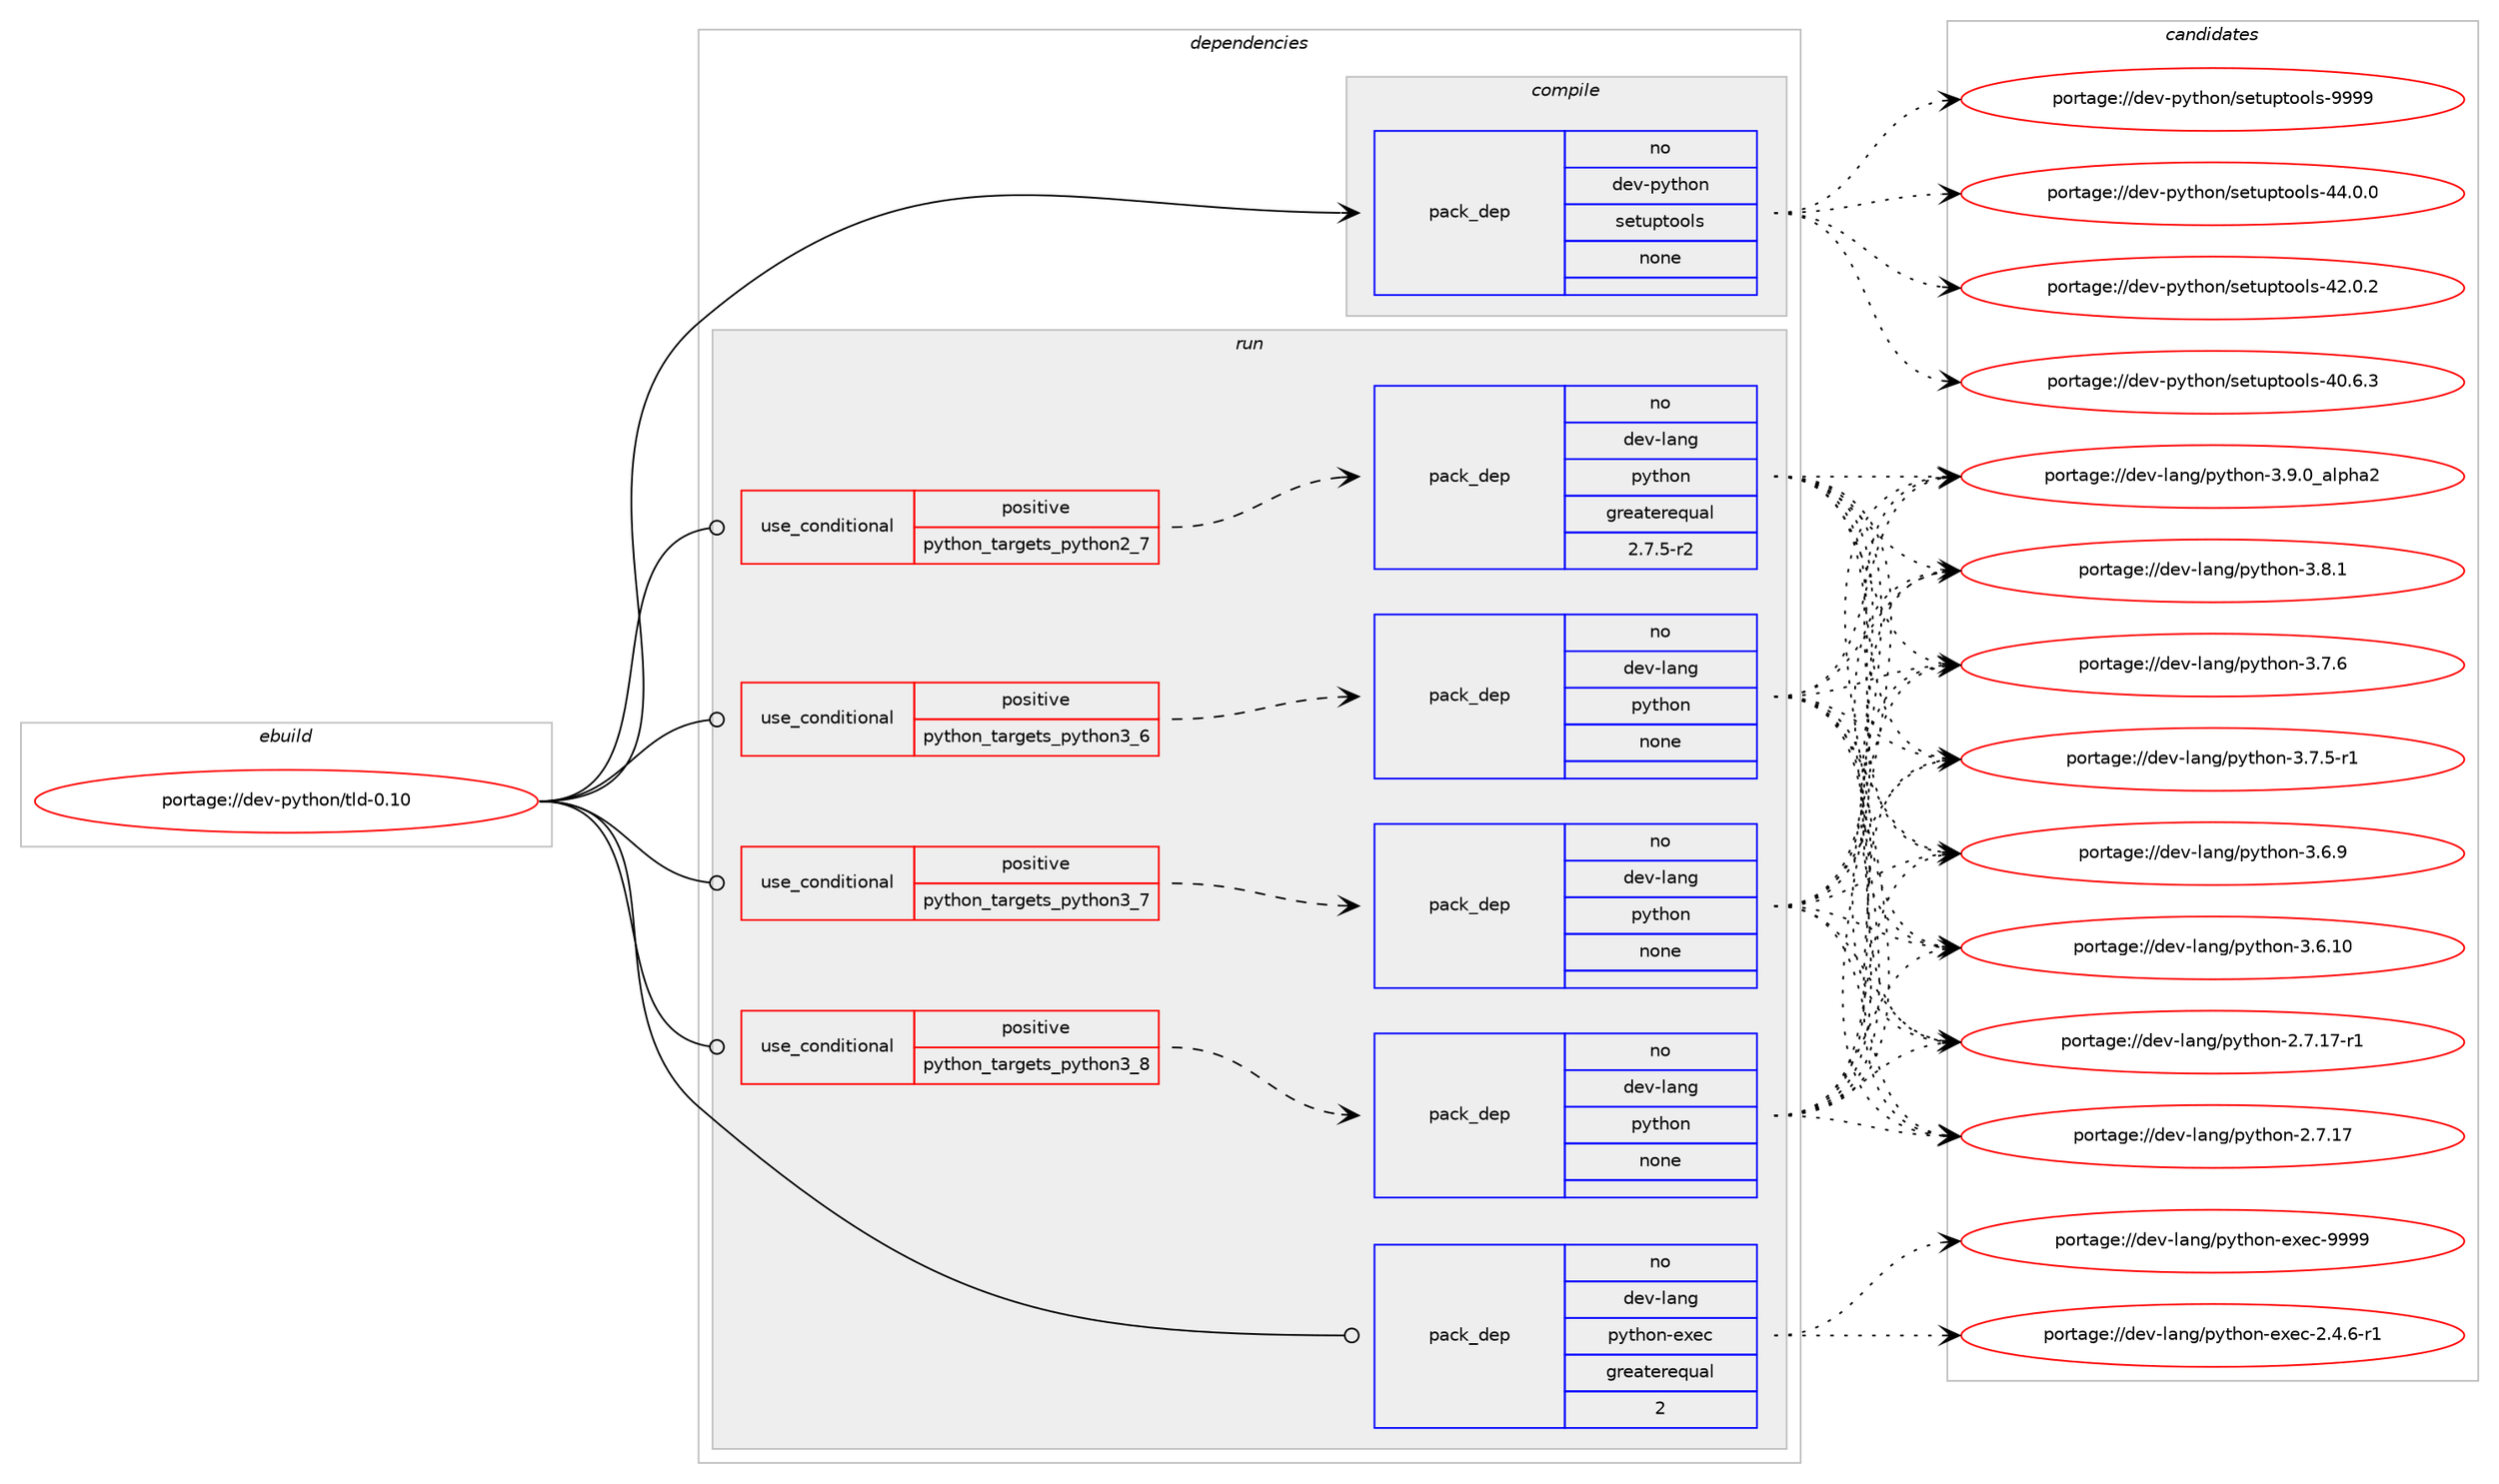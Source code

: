 digraph prolog {

# *************
# Graph options
# *************

newrank=true;
concentrate=true;
compound=true;
graph [rankdir=LR,fontname=Helvetica,fontsize=10,ranksep=1.5];#, ranksep=2.5, nodesep=0.2];
edge  [arrowhead=vee];
node  [fontname=Helvetica,fontsize=10];

# **********
# The ebuild
# **********

subgraph cluster_leftcol {
color=gray;
label=<<i>ebuild</i>>;
id [label="portage://dev-python/tld-0.10", color=red, width=4, href="../dev-python/tld-0.10.svg"];
}

# ****************
# The dependencies
# ****************

subgraph cluster_midcol {
color=gray;
label=<<i>dependencies</i>>;
subgraph cluster_compile {
fillcolor="#eeeeee";
style=filled;
label=<<i>compile</i>>;
subgraph pack312134 {
dependency421723 [label=<<TABLE BORDER="0" CELLBORDER="1" CELLSPACING="0" CELLPADDING="4" WIDTH="220"><TR><TD ROWSPAN="6" CELLPADDING="30">pack_dep</TD></TR><TR><TD WIDTH="110">no</TD></TR><TR><TD>dev-python</TD></TR><TR><TD>setuptools</TD></TR><TR><TD>none</TD></TR><TR><TD></TD></TR></TABLE>>, shape=none, color=blue];
}
id:e -> dependency421723:w [weight=20,style="solid",arrowhead="vee"];
}
subgraph cluster_compileandrun {
fillcolor="#eeeeee";
style=filled;
label=<<i>compile and run</i>>;
}
subgraph cluster_run {
fillcolor="#eeeeee";
style=filled;
label=<<i>run</i>>;
subgraph cond104692 {
dependency421724 [label=<<TABLE BORDER="0" CELLBORDER="1" CELLSPACING="0" CELLPADDING="4"><TR><TD ROWSPAN="3" CELLPADDING="10">use_conditional</TD></TR><TR><TD>positive</TD></TR><TR><TD>python_targets_python2_7</TD></TR></TABLE>>, shape=none, color=red];
subgraph pack312135 {
dependency421725 [label=<<TABLE BORDER="0" CELLBORDER="1" CELLSPACING="0" CELLPADDING="4" WIDTH="220"><TR><TD ROWSPAN="6" CELLPADDING="30">pack_dep</TD></TR><TR><TD WIDTH="110">no</TD></TR><TR><TD>dev-lang</TD></TR><TR><TD>python</TD></TR><TR><TD>greaterequal</TD></TR><TR><TD>2.7.5-r2</TD></TR></TABLE>>, shape=none, color=blue];
}
dependency421724:e -> dependency421725:w [weight=20,style="dashed",arrowhead="vee"];
}
id:e -> dependency421724:w [weight=20,style="solid",arrowhead="odot"];
subgraph cond104693 {
dependency421726 [label=<<TABLE BORDER="0" CELLBORDER="1" CELLSPACING="0" CELLPADDING="4"><TR><TD ROWSPAN="3" CELLPADDING="10">use_conditional</TD></TR><TR><TD>positive</TD></TR><TR><TD>python_targets_python3_6</TD></TR></TABLE>>, shape=none, color=red];
subgraph pack312136 {
dependency421727 [label=<<TABLE BORDER="0" CELLBORDER="1" CELLSPACING="0" CELLPADDING="4" WIDTH="220"><TR><TD ROWSPAN="6" CELLPADDING="30">pack_dep</TD></TR><TR><TD WIDTH="110">no</TD></TR><TR><TD>dev-lang</TD></TR><TR><TD>python</TD></TR><TR><TD>none</TD></TR><TR><TD></TD></TR></TABLE>>, shape=none, color=blue];
}
dependency421726:e -> dependency421727:w [weight=20,style="dashed",arrowhead="vee"];
}
id:e -> dependency421726:w [weight=20,style="solid",arrowhead="odot"];
subgraph cond104694 {
dependency421728 [label=<<TABLE BORDER="0" CELLBORDER="1" CELLSPACING="0" CELLPADDING="4"><TR><TD ROWSPAN="3" CELLPADDING="10">use_conditional</TD></TR><TR><TD>positive</TD></TR><TR><TD>python_targets_python3_7</TD></TR></TABLE>>, shape=none, color=red];
subgraph pack312137 {
dependency421729 [label=<<TABLE BORDER="0" CELLBORDER="1" CELLSPACING="0" CELLPADDING="4" WIDTH="220"><TR><TD ROWSPAN="6" CELLPADDING="30">pack_dep</TD></TR><TR><TD WIDTH="110">no</TD></TR><TR><TD>dev-lang</TD></TR><TR><TD>python</TD></TR><TR><TD>none</TD></TR><TR><TD></TD></TR></TABLE>>, shape=none, color=blue];
}
dependency421728:e -> dependency421729:w [weight=20,style="dashed",arrowhead="vee"];
}
id:e -> dependency421728:w [weight=20,style="solid",arrowhead="odot"];
subgraph cond104695 {
dependency421730 [label=<<TABLE BORDER="0" CELLBORDER="1" CELLSPACING="0" CELLPADDING="4"><TR><TD ROWSPAN="3" CELLPADDING="10">use_conditional</TD></TR><TR><TD>positive</TD></TR><TR><TD>python_targets_python3_8</TD></TR></TABLE>>, shape=none, color=red];
subgraph pack312138 {
dependency421731 [label=<<TABLE BORDER="0" CELLBORDER="1" CELLSPACING="0" CELLPADDING="4" WIDTH="220"><TR><TD ROWSPAN="6" CELLPADDING="30">pack_dep</TD></TR><TR><TD WIDTH="110">no</TD></TR><TR><TD>dev-lang</TD></TR><TR><TD>python</TD></TR><TR><TD>none</TD></TR><TR><TD></TD></TR></TABLE>>, shape=none, color=blue];
}
dependency421730:e -> dependency421731:w [weight=20,style="dashed",arrowhead="vee"];
}
id:e -> dependency421730:w [weight=20,style="solid",arrowhead="odot"];
subgraph pack312139 {
dependency421732 [label=<<TABLE BORDER="0" CELLBORDER="1" CELLSPACING="0" CELLPADDING="4" WIDTH="220"><TR><TD ROWSPAN="6" CELLPADDING="30">pack_dep</TD></TR><TR><TD WIDTH="110">no</TD></TR><TR><TD>dev-lang</TD></TR><TR><TD>python-exec</TD></TR><TR><TD>greaterequal</TD></TR><TR><TD>2</TD></TR></TABLE>>, shape=none, color=blue];
}
id:e -> dependency421732:w [weight=20,style="solid",arrowhead="odot"];
}
}

# **************
# The candidates
# **************

subgraph cluster_choices {
rank=same;
color=gray;
label=<<i>candidates</i>>;

subgraph choice312134 {
color=black;
nodesep=1;
choice10010111845112121116104111110471151011161171121161111111081154557575757 [label="portage://dev-python/setuptools-9999", color=red, width=4,href="../dev-python/setuptools-9999.svg"];
choice100101118451121211161041111104711510111611711211611111110811545525246484648 [label="portage://dev-python/setuptools-44.0.0", color=red, width=4,href="../dev-python/setuptools-44.0.0.svg"];
choice100101118451121211161041111104711510111611711211611111110811545525046484650 [label="portage://dev-python/setuptools-42.0.2", color=red, width=4,href="../dev-python/setuptools-42.0.2.svg"];
choice100101118451121211161041111104711510111611711211611111110811545524846544651 [label="portage://dev-python/setuptools-40.6.3", color=red, width=4,href="../dev-python/setuptools-40.6.3.svg"];
dependency421723:e -> choice10010111845112121116104111110471151011161171121161111111081154557575757:w [style=dotted,weight="100"];
dependency421723:e -> choice100101118451121211161041111104711510111611711211611111110811545525246484648:w [style=dotted,weight="100"];
dependency421723:e -> choice100101118451121211161041111104711510111611711211611111110811545525046484650:w [style=dotted,weight="100"];
dependency421723:e -> choice100101118451121211161041111104711510111611711211611111110811545524846544651:w [style=dotted,weight="100"];
}
subgraph choice312135 {
color=black;
nodesep=1;
choice10010111845108971101034711212111610411111045514657464895971081121049750 [label="portage://dev-lang/python-3.9.0_alpha2", color=red, width=4,href="../dev-lang/python-3.9.0_alpha2.svg"];
choice100101118451089711010347112121116104111110455146564649 [label="portage://dev-lang/python-3.8.1", color=red, width=4,href="../dev-lang/python-3.8.1.svg"];
choice100101118451089711010347112121116104111110455146554654 [label="portage://dev-lang/python-3.7.6", color=red, width=4,href="../dev-lang/python-3.7.6.svg"];
choice1001011184510897110103471121211161041111104551465546534511449 [label="portage://dev-lang/python-3.7.5-r1", color=red, width=4,href="../dev-lang/python-3.7.5-r1.svg"];
choice100101118451089711010347112121116104111110455146544657 [label="portage://dev-lang/python-3.6.9", color=red, width=4,href="../dev-lang/python-3.6.9.svg"];
choice10010111845108971101034711212111610411111045514654464948 [label="portage://dev-lang/python-3.6.10", color=red, width=4,href="../dev-lang/python-3.6.10.svg"];
choice100101118451089711010347112121116104111110455046554649554511449 [label="portage://dev-lang/python-2.7.17-r1", color=red, width=4,href="../dev-lang/python-2.7.17-r1.svg"];
choice10010111845108971101034711212111610411111045504655464955 [label="portage://dev-lang/python-2.7.17", color=red, width=4,href="../dev-lang/python-2.7.17.svg"];
dependency421725:e -> choice10010111845108971101034711212111610411111045514657464895971081121049750:w [style=dotted,weight="100"];
dependency421725:e -> choice100101118451089711010347112121116104111110455146564649:w [style=dotted,weight="100"];
dependency421725:e -> choice100101118451089711010347112121116104111110455146554654:w [style=dotted,weight="100"];
dependency421725:e -> choice1001011184510897110103471121211161041111104551465546534511449:w [style=dotted,weight="100"];
dependency421725:e -> choice100101118451089711010347112121116104111110455146544657:w [style=dotted,weight="100"];
dependency421725:e -> choice10010111845108971101034711212111610411111045514654464948:w [style=dotted,weight="100"];
dependency421725:e -> choice100101118451089711010347112121116104111110455046554649554511449:w [style=dotted,weight="100"];
dependency421725:e -> choice10010111845108971101034711212111610411111045504655464955:w [style=dotted,weight="100"];
}
subgraph choice312136 {
color=black;
nodesep=1;
choice10010111845108971101034711212111610411111045514657464895971081121049750 [label="portage://dev-lang/python-3.9.0_alpha2", color=red, width=4,href="../dev-lang/python-3.9.0_alpha2.svg"];
choice100101118451089711010347112121116104111110455146564649 [label="portage://dev-lang/python-3.8.1", color=red, width=4,href="../dev-lang/python-3.8.1.svg"];
choice100101118451089711010347112121116104111110455146554654 [label="portage://dev-lang/python-3.7.6", color=red, width=4,href="../dev-lang/python-3.7.6.svg"];
choice1001011184510897110103471121211161041111104551465546534511449 [label="portage://dev-lang/python-3.7.5-r1", color=red, width=4,href="../dev-lang/python-3.7.5-r1.svg"];
choice100101118451089711010347112121116104111110455146544657 [label="portage://dev-lang/python-3.6.9", color=red, width=4,href="../dev-lang/python-3.6.9.svg"];
choice10010111845108971101034711212111610411111045514654464948 [label="portage://dev-lang/python-3.6.10", color=red, width=4,href="../dev-lang/python-3.6.10.svg"];
choice100101118451089711010347112121116104111110455046554649554511449 [label="portage://dev-lang/python-2.7.17-r1", color=red, width=4,href="../dev-lang/python-2.7.17-r1.svg"];
choice10010111845108971101034711212111610411111045504655464955 [label="portage://dev-lang/python-2.7.17", color=red, width=4,href="../dev-lang/python-2.7.17.svg"];
dependency421727:e -> choice10010111845108971101034711212111610411111045514657464895971081121049750:w [style=dotted,weight="100"];
dependency421727:e -> choice100101118451089711010347112121116104111110455146564649:w [style=dotted,weight="100"];
dependency421727:e -> choice100101118451089711010347112121116104111110455146554654:w [style=dotted,weight="100"];
dependency421727:e -> choice1001011184510897110103471121211161041111104551465546534511449:w [style=dotted,weight="100"];
dependency421727:e -> choice100101118451089711010347112121116104111110455146544657:w [style=dotted,weight="100"];
dependency421727:e -> choice10010111845108971101034711212111610411111045514654464948:w [style=dotted,weight="100"];
dependency421727:e -> choice100101118451089711010347112121116104111110455046554649554511449:w [style=dotted,weight="100"];
dependency421727:e -> choice10010111845108971101034711212111610411111045504655464955:w [style=dotted,weight="100"];
}
subgraph choice312137 {
color=black;
nodesep=1;
choice10010111845108971101034711212111610411111045514657464895971081121049750 [label="portage://dev-lang/python-3.9.0_alpha2", color=red, width=4,href="../dev-lang/python-3.9.0_alpha2.svg"];
choice100101118451089711010347112121116104111110455146564649 [label="portage://dev-lang/python-3.8.1", color=red, width=4,href="../dev-lang/python-3.8.1.svg"];
choice100101118451089711010347112121116104111110455146554654 [label="portage://dev-lang/python-3.7.6", color=red, width=4,href="../dev-lang/python-3.7.6.svg"];
choice1001011184510897110103471121211161041111104551465546534511449 [label="portage://dev-lang/python-3.7.5-r1", color=red, width=4,href="../dev-lang/python-3.7.5-r1.svg"];
choice100101118451089711010347112121116104111110455146544657 [label="portage://dev-lang/python-3.6.9", color=red, width=4,href="../dev-lang/python-3.6.9.svg"];
choice10010111845108971101034711212111610411111045514654464948 [label="portage://dev-lang/python-3.6.10", color=red, width=4,href="../dev-lang/python-3.6.10.svg"];
choice100101118451089711010347112121116104111110455046554649554511449 [label="portage://dev-lang/python-2.7.17-r1", color=red, width=4,href="../dev-lang/python-2.7.17-r1.svg"];
choice10010111845108971101034711212111610411111045504655464955 [label="portage://dev-lang/python-2.7.17", color=red, width=4,href="../dev-lang/python-2.7.17.svg"];
dependency421729:e -> choice10010111845108971101034711212111610411111045514657464895971081121049750:w [style=dotted,weight="100"];
dependency421729:e -> choice100101118451089711010347112121116104111110455146564649:w [style=dotted,weight="100"];
dependency421729:e -> choice100101118451089711010347112121116104111110455146554654:w [style=dotted,weight="100"];
dependency421729:e -> choice1001011184510897110103471121211161041111104551465546534511449:w [style=dotted,weight="100"];
dependency421729:e -> choice100101118451089711010347112121116104111110455146544657:w [style=dotted,weight="100"];
dependency421729:e -> choice10010111845108971101034711212111610411111045514654464948:w [style=dotted,weight="100"];
dependency421729:e -> choice100101118451089711010347112121116104111110455046554649554511449:w [style=dotted,weight="100"];
dependency421729:e -> choice10010111845108971101034711212111610411111045504655464955:w [style=dotted,weight="100"];
}
subgraph choice312138 {
color=black;
nodesep=1;
choice10010111845108971101034711212111610411111045514657464895971081121049750 [label="portage://dev-lang/python-3.9.0_alpha2", color=red, width=4,href="../dev-lang/python-3.9.0_alpha2.svg"];
choice100101118451089711010347112121116104111110455146564649 [label="portage://dev-lang/python-3.8.1", color=red, width=4,href="../dev-lang/python-3.8.1.svg"];
choice100101118451089711010347112121116104111110455146554654 [label="portage://dev-lang/python-3.7.6", color=red, width=4,href="../dev-lang/python-3.7.6.svg"];
choice1001011184510897110103471121211161041111104551465546534511449 [label="portage://dev-lang/python-3.7.5-r1", color=red, width=4,href="../dev-lang/python-3.7.5-r1.svg"];
choice100101118451089711010347112121116104111110455146544657 [label="portage://dev-lang/python-3.6.9", color=red, width=4,href="../dev-lang/python-3.6.9.svg"];
choice10010111845108971101034711212111610411111045514654464948 [label="portage://dev-lang/python-3.6.10", color=red, width=4,href="../dev-lang/python-3.6.10.svg"];
choice100101118451089711010347112121116104111110455046554649554511449 [label="portage://dev-lang/python-2.7.17-r1", color=red, width=4,href="../dev-lang/python-2.7.17-r1.svg"];
choice10010111845108971101034711212111610411111045504655464955 [label="portage://dev-lang/python-2.7.17", color=red, width=4,href="../dev-lang/python-2.7.17.svg"];
dependency421731:e -> choice10010111845108971101034711212111610411111045514657464895971081121049750:w [style=dotted,weight="100"];
dependency421731:e -> choice100101118451089711010347112121116104111110455146564649:w [style=dotted,weight="100"];
dependency421731:e -> choice100101118451089711010347112121116104111110455146554654:w [style=dotted,weight="100"];
dependency421731:e -> choice1001011184510897110103471121211161041111104551465546534511449:w [style=dotted,weight="100"];
dependency421731:e -> choice100101118451089711010347112121116104111110455146544657:w [style=dotted,weight="100"];
dependency421731:e -> choice10010111845108971101034711212111610411111045514654464948:w [style=dotted,weight="100"];
dependency421731:e -> choice100101118451089711010347112121116104111110455046554649554511449:w [style=dotted,weight="100"];
dependency421731:e -> choice10010111845108971101034711212111610411111045504655464955:w [style=dotted,weight="100"];
}
subgraph choice312139 {
color=black;
nodesep=1;
choice10010111845108971101034711212111610411111045101120101994557575757 [label="portage://dev-lang/python-exec-9999", color=red, width=4,href="../dev-lang/python-exec-9999.svg"];
choice10010111845108971101034711212111610411111045101120101994550465246544511449 [label="portage://dev-lang/python-exec-2.4.6-r1", color=red, width=4,href="../dev-lang/python-exec-2.4.6-r1.svg"];
dependency421732:e -> choice10010111845108971101034711212111610411111045101120101994557575757:w [style=dotted,weight="100"];
dependency421732:e -> choice10010111845108971101034711212111610411111045101120101994550465246544511449:w [style=dotted,weight="100"];
}
}

}

